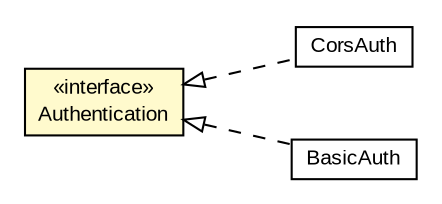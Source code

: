 #!/usr/local/bin/dot
#
# Class diagram 
# Generated by UMLGraph version R5_6-24-gf6e263 (http://www.umlgraph.org/)
#

digraph G {
	edge [fontname="arial",fontsize=10,labelfontname="arial",labelfontsize=10];
	node [fontname="arial",fontsize=10,shape=plaintext];
	nodesep=0.25;
	ranksep=0.5;
	rankdir=LR;
	// io.reinert.requestor.auth.CorsAuth
	c1793 [label=<<table title="io.reinert.requestor.auth.CorsAuth" border="0" cellborder="1" cellspacing="0" cellpadding="2" port="p" href="./CorsAuth.html">
		<tr><td><table border="0" cellspacing="0" cellpadding="1">
<tr><td align="center" balign="center"> CorsAuth </td></tr>
		</table></td></tr>
		</table>>, URL="./CorsAuth.html", fontname="arial", fontcolor="black", fontsize=10.0];
	// io.reinert.requestor.auth.BasicAuth
	c1794 [label=<<table title="io.reinert.requestor.auth.BasicAuth" border="0" cellborder="1" cellspacing="0" cellpadding="2" port="p" href="./BasicAuth.html">
		<tr><td><table border="0" cellspacing="0" cellpadding="1">
<tr><td align="center" balign="center"> BasicAuth </td></tr>
		</table></td></tr>
		</table>>, URL="./BasicAuth.html", fontname="arial", fontcolor="black", fontsize=10.0];
	// io.reinert.requestor.auth.Authentication
	c1795 [label=<<table title="io.reinert.requestor.auth.Authentication" border="0" cellborder="1" cellspacing="0" cellpadding="2" port="p" bgcolor="lemonChiffon" href="./Authentication.html">
		<tr><td><table border="0" cellspacing="0" cellpadding="1">
<tr><td align="center" balign="center"> &#171;interface&#187; </td></tr>
<tr><td align="center" balign="center"> Authentication </td></tr>
		</table></td></tr>
		</table>>, URL="./Authentication.html", fontname="arial", fontcolor="black", fontsize=10.0];
	//io.reinert.requestor.auth.CorsAuth implements io.reinert.requestor.auth.Authentication
	c1795:p -> c1793:p [dir=back,arrowtail=empty,style=dashed];
	//io.reinert.requestor.auth.BasicAuth implements io.reinert.requestor.auth.Authentication
	c1795:p -> c1794:p [dir=back,arrowtail=empty,style=dashed];
}

